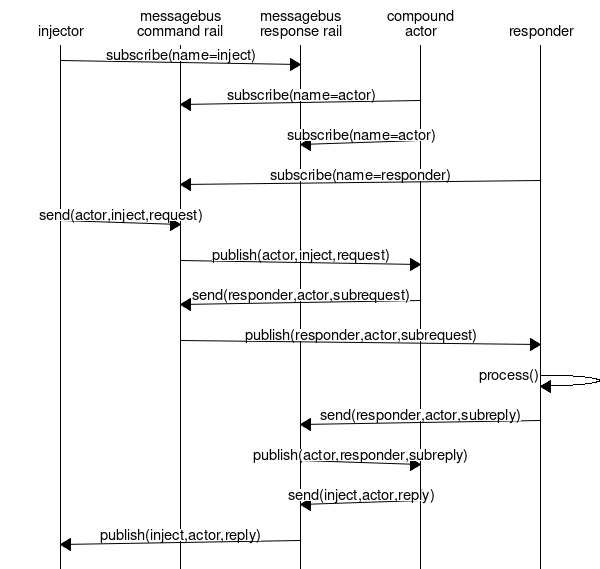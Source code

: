 # injector/actor message flow
msc {

  arcgradient = 4;

  a [label="injector"],
  b [label="messagebus\ncommand rail"],
  c [label="messagebus\nresponse rail"],
  d [label="compound\nactor"],
  e [label="responder"];

  a=>c [ label = "subscribe(name=inject)" ] ;
  d=>b [ label = "subscribe(name=actor)" ] ;
  d=>c [ label = "subscribe(name=actor)" ] ;
  e=>b [ label = "subscribe(name=responder)" ] ;

  a=>b [ label = "send(actor,inject,request)"];
  b=>d [ label = "publish(actor,inject,request)"];

  d=>b [ label = "send(responder,actor,subrequest)"];
  b=>e [ label = "publish(responder,actor,subrequest)"];
  e=>e [ label = "process()" ];
  e=>c [ label = "send(responder,actor,subreply)"];
  c=>d [ label = "publish(actor,responder,subreply)"];

  d=>c [ label = "send(inject,actor,reply)"];
  c=>a [ label = "publish(inject,actor,reply)"];

}
